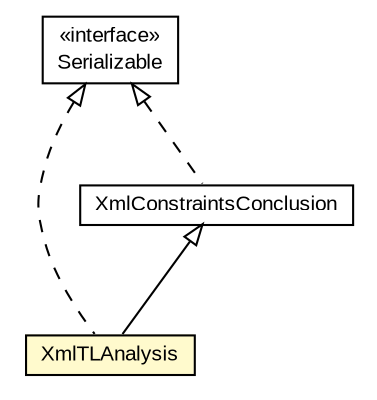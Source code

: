 #!/usr/local/bin/dot
#
# Class diagram 
# Generated by UMLGraph version R5_6-24-gf6e263 (http://www.umlgraph.org/)
#

digraph G {
	edge [fontname="arial",fontsize=10,labelfontname="arial",labelfontsize=10];
	node [fontname="arial",fontsize=10,shape=plaintext];
	nodesep=0.25;
	ranksep=0.5;
	// eu.europa.esig.dss.jaxb.detailedreport.XmlTLAnalysis
	c828774 [label=<<table title="eu.europa.esig.dss.jaxb.detailedreport.XmlTLAnalysis" border="0" cellborder="1" cellspacing="0" cellpadding="2" port="p" bgcolor="lemonChiffon" href="./XmlTLAnalysis.html">
		<tr><td><table border="0" cellspacing="0" cellpadding="1">
<tr><td align="center" balign="center"> XmlTLAnalysis </td></tr>
		</table></td></tr>
		</table>>, URL="./XmlTLAnalysis.html", fontname="arial", fontcolor="black", fontsize=10.0];
	// eu.europa.esig.dss.jaxb.detailedreport.XmlConstraintsConclusion
	c828787 [label=<<table title="eu.europa.esig.dss.jaxb.detailedreport.XmlConstraintsConclusion" border="0" cellborder="1" cellspacing="0" cellpadding="2" port="p" href="./XmlConstraintsConclusion.html">
		<tr><td><table border="0" cellspacing="0" cellpadding="1">
<tr><td align="center" balign="center"> XmlConstraintsConclusion </td></tr>
		</table></td></tr>
		</table>>, URL="./XmlConstraintsConclusion.html", fontname="arial", fontcolor="black", fontsize=10.0];
	//eu.europa.esig.dss.jaxb.detailedreport.XmlTLAnalysis extends eu.europa.esig.dss.jaxb.detailedreport.XmlConstraintsConclusion
	c828787:p -> c828774:p [dir=back,arrowtail=empty];
	//eu.europa.esig.dss.jaxb.detailedreport.XmlTLAnalysis implements java.io.Serializable
	c829370:p -> c828774:p [dir=back,arrowtail=empty,style=dashed];
	//eu.europa.esig.dss.jaxb.detailedreport.XmlConstraintsConclusion implements java.io.Serializable
	c829370:p -> c828787:p [dir=back,arrowtail=empty,style=dashed];
	// java.io.Serializable
	c829370 [label=<<table title="java.io.Serializable" border="0" cellborder="1" cellspacing="0" cellpadding="2" port="p" href="http://java.sun.com/j2se/1.4.2/docs/api/java/io/Serializable.html">
		<tr><td><table border="0" cellspacing="0" cellpadding="1">
<tr><td align="center" balign="center"> &#171;interface&#187; </td></tr>
<tr><td align="center" balign="center"> Serializable </td></tr>
		</table></td></tr>
		</table>>, URL="http://java.sun.com/j2se/1.4.2/docs/api/java/io/Serializable.html", fontname="arial", fontcolor="black", fontsize=10.0];
}

